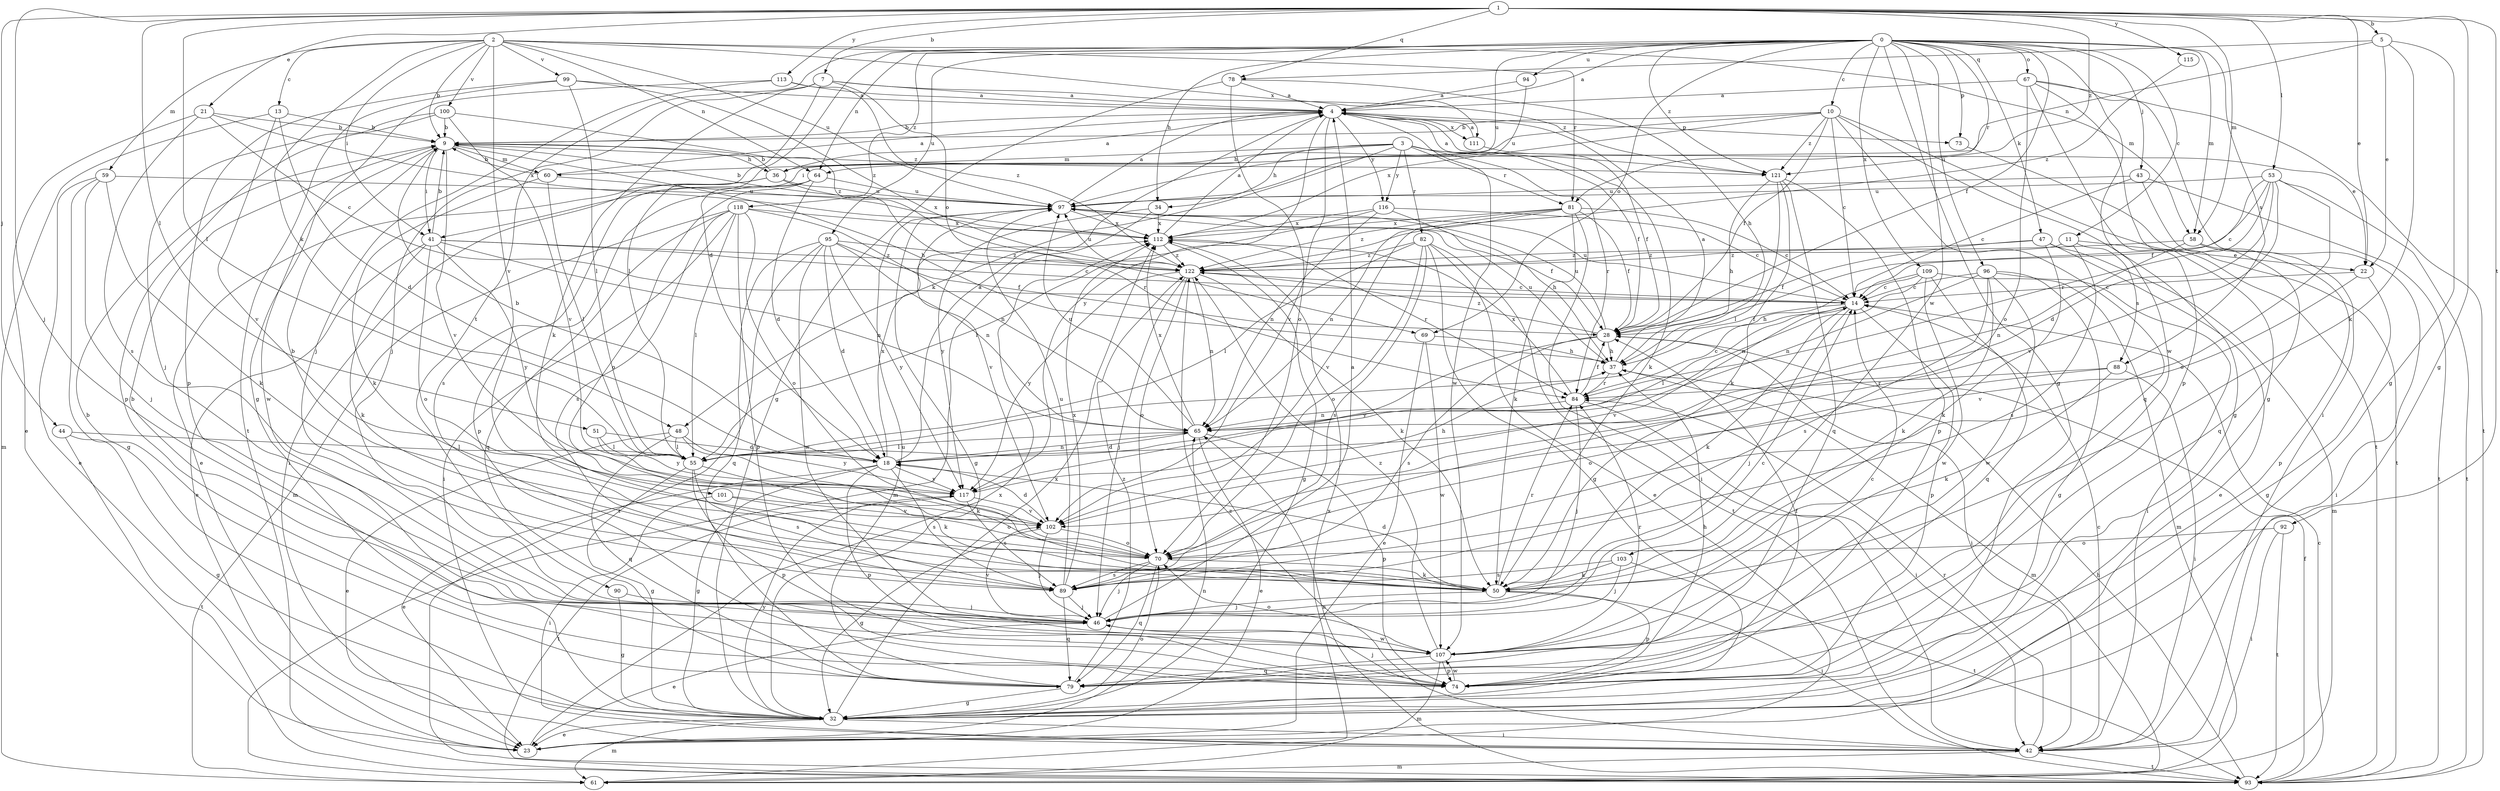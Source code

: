 strict digraph  {
0;
1;
2;
3;
4;
5;
7;
9;
10;
11;
13;
14;
18;
21;
22;
23;
28;
32;
34;
36;
37;
41;
42;
43;
44;
46;
47;
48;
50;
51;
53;
55;
58;
59;
60;
61;
64;
65;
67;
69;
70;
73;
74;
78;
79;
81;
82;
84;
88;
89;
90;
92;
93;
94;
95;
96;
97;
99;
100;
101;
102;
103;
107;
109;
111;
112;
113;
115;
116;
117;
118;
121;
122;
0 -> 4  [label=a];
0 -> 10  [label=c];
0 -> 11  [label=c];
0 -> 18  [label=d];
0 -> 28  [label=f];
0 -> 32  [label=g];
0 -> 34  [label=h];
0 -> 43  [label=j];
0 -> 47  [label=k];
0 -> 58  [label=m];
0 -> 64  [label=n];
0 -> 67  [label=o];
0 -> 69  [label=o];
0 -> 73  [label=p];
0 -> 81  [label=r];
0 -> 88  [label=s];
0 -> 90  [label=t];
0 -> 94  [label=u];
0 -> 95  [label=u];
0 -> 96  [label=u];
0 -> 97  [label=u];
0 -> 103  [label=w];
0 -> 107  [label=w];
0 -> 109  [label=x];
0 -> 118  [label=z];
0 -> 121  [label=z];
1 -> 5  [label=b];
1 -> 7  [label=b];
1 -> 21  [label=e];
1 -> 22  [label=e];
1 -> 32  [label=g];
1 -> 44  [label=j];
1 -> 46  [label=j];
1 -> 51  [label=l];
1 -> 53  [label=l];
1 -> 55  [label=l];
1 -> 58  [label=m];
1 -> 78  [label=q];
1 -> 92  [label=t];
1 -> 113  [label=y];
1 -> 115  [label=y];
1 -> 121  [label=z];
2 -> 9  [label=b];
2 -> 13  [label=c];
2 -> 41  [label=i];
2 -> 48  [label=k];
2 -> 58  [label=m];
2 -> 59  [label=m];
2 -> 64  [label=n];
2 -> 81  [label=r];
2 -> 97  [label=u];
2 -> 99  [label=v];
2 -> 100  [label=v];
2 -> 101  [label=v];
2 -> 111  [label=x];
3 -> 28  [label=f];
3 -> 34  [label=h];
3 -> 36  [label=h];
3 -> 48  [label=k];
3 -> 50  [label=k];
3 -> 60  [label=m];
3 -> 81  [label=r];
3 -> 82  [label=r];
3 -> 84  [label=r];
3 -> 116  [label=y];
4 -> 9  [label=b];
4 -> 22  [label=e];
4 -> 73  [label=p];
4 -> 102  [label=v];
4 -> 107  [label=w];
4 -> 111  [label=x];
4 -> 116  [label=y];
4 -> 117  [label=y];
5 -> 22  [label=e];
5 -> 32  [label=g];
5 -> 50  [label=k];
5 -> 64  [label=n];
5 -> 78  [label=q];
7 -> 4  [label=a];
7 -> 46  [label=j];
7 -> 50  [label=k];
7 -> 55  [label=l];
7 -> 69  [label=o];
7 -> 121  [label=z];
9 -> 36  [label=h];
9 -> 37  [label=h];
9 -> 41  [label=i];
9 -> 60  [label=m];
9 -> 102  [label=v];
9 -> 107  [label=w];
9 -> 121  [label=z];
10 -> 9  [label=b];
10 -> 14  [label=c];
10 -> 28  [label=f];
10 -> 32  [label=g];
10 -> 41  [label=i];
10 -> 79  [label=q];
10 -> 93  [label=t];
10 -> 112  [label=x];
10 -> 121  [label=z];
11 -> 22  [label=e];
11 -> 88  [label=s];
11 -> 89  [label=s];
11 -> 122  [label=z];
13 -> 9  [label=b];
13 -> 18  [label=d];
13 -> 61  [label=m];
13 -> 102  [label=v];
14 -> 28  [label=f];
14 -> 46  [label=j];
14 -> 50  [label=k];
14 -> 55  [label=l];
14 -> 74  [label=p];
14 -> 97  [label=u];
14 -> 102  [label=v];
18 -> 4  [label=a];
18 -> 9  [label=b];
18 -> 23  [label=e];
18 -> 32  [label=g];
18 -> 65  [label=n];
18 -> 74  [label=p];
18 -> 89  [label=s];
18 -> 112  [label=x];
18 -> 117  [label=y];
21 -> 9  [label=b];
21 -> 14  [label=c];
21 -> 23  [label=e];
21 -> 89  [label=s];
21 -> 112  [label=x];
22 -> 14  [label=c];
22 -> 32  [label=g];
22 -> 102  [label=v];
23 -> 65  [label=n];
23 -> 112  [label=x];
28 -> 37  [label=h];
28 -> 42  [label=i];
28 -> 89  [label=s];
28 -> 97  [label=u];
28 -> 117  [label=y];
28 -> 122  [label=z];
32 -> 23  [label=e];
32 -> 42  [label=i];
32 -> 61  [label=m];
32 -> 70  [label=o];
32 -> 112  [label=x];
32 -> 117  [label=y];
34 -> 61  [label=m];
34 -> 112  [label=x];
34 -> 117  [label=y];
36 -> 4  [label=a];
36 -> 9  [label=b];
36 -> 23  [label=e];
36 -> 42  [label=i];
36 -> 84  [label=r];
36 -> 97  [label=u];
37 -> 4  [label=a];
37 -> 61  [label=m];
37 -> 84  [label=r];
37 -> 97  [label=u];
41 -> 9  [label=b];
41 -> 14  [label=c];
41 -> 23  [label=e];
41 -> 50  [label=k];
41 -> 65  [label=n];
41 -> 70  [label=o];
41 -> 117  [label=y];
41 -> 122  [label=z];
42 -> 14  [label=c];
42 -> 61  [label=m];
42 -> 84  [label=r];
42 -> 93  [label=t];
42 -> 122  [label=z];
43 -> 14  [label=c];
43 -> 79  [label=q];
43 -> 93  [label=t];
43 -> 97  [label=u];
44 -> 32  [label=g];
44 -> 55  [label=l];
44 -> 93  [label=t];
46 -> 4  [label=a];
46 -> 14  [label=c];
46 -> 23  [label=e];
46 -> 102  [label=v];
46 -> 107  [label=w];
47 -> 23  [label=e];
47 -> 28  [label=f];
47 -> 50  [label=k];
47 -> 61  [label=m];
47 -> 122  [label=z];
48 -> 23  [label=e];
48 -> 50  [label=k];
48 -> 55  [label=l];
48 -> 79  [label=q];
48 -> 117  [label=y];
50 -> 18  [label=d];
50 -> 42  [label=i];
50 -> 46  [label=j];
50 -> 74  [label=p];
50 -> 84  [label=r];
51 -> 18  [label=d];
51 -> 55  [label=l];
51 -> 117  [label=y];
53 -> 14  [label=c];
53 -> 18  [label=d];
53 -> 28  [label=f];
53 -> 70  [label=o];
53 -> 84  [label=r];
53 -> 93  [label=t];
53 -> 97  [label=u];
53 -> 102  [label=v];
55 -> 32  [label=g];
55 -> 50  [label=k];
55 -> 74  [label=p];
55 -> 89  [label=s];
58 -> 42  [label=i];
58 -> 65  [label=n];
58 -> 74  [label=p];
58 -> 122  [label=z];
59 -> 23  [label=e];
59 -> 32  [label=g];
59 -> 46  [label=j];
59 -> 50  [label=k];
59 -> 97  [label=u];
60 -> 4  [label=a];
60 -> 9  [label=b];
60 -> 50  [label=k];
60 -> 55  [label=l];
60 -> 112  [label=x];
61 -> 112  [label=x];
64 -> 18  [label=d];
64 -> 70  [label=o];
64 -> 74  [label=p];
64 -> 89  [label=s];
64 -> 97  [label=u];
65 -> 18  [label=d];
65 -> 23  [label=e];
65 -> 55  [label=l];
65 -> 74  [label=p];
65 -> 97  [label=u];
65 -> 112  [label=x];
67 -> 4  [label=a];
67 -> 32  [label=g];
67 -> 42  [label=i];
67 -> 70  [label=o];
67 -> 74  [label=p];
67 -> 93  [label=t];
69 -> 23  [label=e];
69 -> 37  [label=h];
69 -> 107  [label=w];
70 -> 9  [label=b];
70 -> 46  [label=j];
70 -> 50  [label=k];
70 -> 79  [label=q];
70 -> 89  [label=s];
73 -> 93  [label=t];
74 -> 28  [label=f];
74 -> 37  [label=h];
74 -> 46  [label=j];
74 -> 107  [label=w];
78 -> 4  [label=a];
78 -> 32  [label=g];
78 -> 37  [label=h];
78 -> 70  [label=o];
79 -> 9  [label=b];
79 -> 32  [label=g];
79 -> 97  [label=u];
79 -> 122  [label=z];
81 -> 14  [label=c];
81 -> 28  [label=f];
81 -> 42  [label=i];
81 -> 50  [label=k];
81 -> 65  [label=n];
81 -> 102  [label=v];
81 -> 112  [label=x];
81 -> 122  [label=z];
82 -> 23  [label=e];
82 -> 32  [label=g];
82 -> 55  [label=l];
82 -> 70  [label=o];
82 -> 89  [label=s];
82 -> 93  [label=t];
82 -> 122  [label=z];
84 -> 14  [label=c];
84 -> 28  [label=f];
84 -> 42  [label=i];
84 -> 46  [label=j];
84 -> 65  [label=n];
84 -> 112  [label=x];
88 -> 42  [label=i];
88 -> 50  [label=k];
88 -> 70  [label=o];
88 -> 84  [label=r];
89 -> 46  [label=j];
89 -> 79  [label=q];
89 -> 97  [label=u];
89 -> 112  [label=x];
90 -> 32  [label=g];
90 -> 46  [label=j];
92 -> 42  [label=i];
92 -> 70  [label=o];
92 -> 93  [label=t];
93 -> 14  [label=c];
93 -> 28  [label=f];
93 -> 37  [label=h];
93 -> 65  [label=n];
94 -> 4  [label=a];
94 -> 97  [label=u];
95 -> 18  [label=d];
95 -> 28  [label=f];
95 -> 65  [label=n];
95 -> 79  [label=q];
95 -> 93  [label=t];
95 -> 107  [label=w];
95 -> 117  [label=y];
95 -> 122  [label=z];
96 -> 14  [label=c];
96 -> 32  [label=g];
96 -> 42  [label=i];
96 -> 50  [label=k];
96 -> 65  [label=n];
96 -> 89  [label=s];
96 -> 107  [label=w];
97 -> 4  [label=a];
97 -> 9  [label=b];
97 -> 28  [label=f];
97 -> 32  [label=g];
97 -> 102  [label=v];
97 -> 112  [label=x];
99 -> 4  [label=a];
99 -> 55  [label=l];
99 -> 74  [label=p];
99 -> 93  [label=t];
99 -> 122  [label=z];
100 -> 9  [label=b];
100 -> 46  [label=j];
100 -> 74  [label=p];
100 -> 102  [label=v];
100 -> 122  [label=z];
101 -> 42  [label=i];
101 -> 70  [label=o];
101 -> 102  [label=v];
102 -> 18  [label=d];
102 -> 32  [label=g];
102 -> 46  [label=j];
102 -> 70  [label=o];
103 -> 46  [label=j];
103 -> 50  [label=k];
103 -> 89  [label=s];
103 -> 93  [label=t];
107 -> 9  [label=b];
107 -> 14  [label=c];
107 -> 61  [label=m];
107 -> 70  [label=o];
107 -> 74  [label=p];
107 -> 79  [label=q];
107 -> 84  [label=r];
107 -> 122  [label=z];
109 -> 14  [label=c];
109 -> 37  [label=h];
109 -> 61  [label=m];
109 -> 65  [label=n];
109 -> 79  [label=q];
109 -> 107  [label=w];
111 -> 4  [label=a];
111 -> 28  [label=f];
112 -> 4  [label=a];
112 -> 32  [label=g];
112 -> 84  [label=r];
112 -> 122  [label=z];
113 -> 4  [label=a];
113 -> 32  [label=g];
113 -> 46  [label=j];
113 -> 122  [label=z];
115 -> 122  [label=z];
116 -> 14  [label=c];
116 -> 37  [label=h];
116 -> 55  [label=l];
116 -> 65  [label=n];
116 -> 112  [label=x];
117 -> 37  [label=h];
117 -> 89  [label=s];
117 -> 93  [label=t];
117 -> 102  [label=v];
118 -> 42  [label=i];
118 -> 55  [label=l];
118 -> 61  [label=m];
118 -> 65  [label=n];
118 -> 70  [label=o];
118 -> 74  [label=p];
118 -> 79  [label=q];
118 -> 89  [label=s];
118 -> 112  [label=x];
121 -> 4  [label=a];
121 -> 37  [label=h];
121 -> 50  [label=k];
121 -> 55  [label=l];
121 -> 74  [label=p];
121 -> 79  [label=q];
122 -> 14  [label=c];
122 -> 46  [label=j];
122 -> 50  [label=k];
122 -> 65  [label=n];
122 -> 70  [label=o];
122 -> 97  [label=u];
122 -> 117  [label=y];
}
